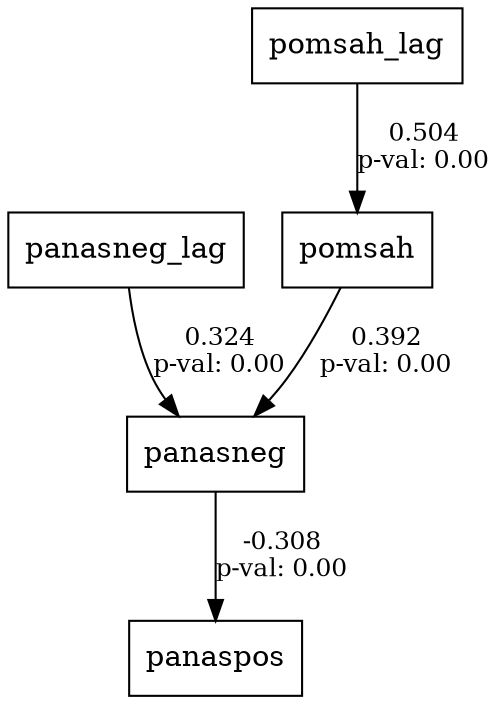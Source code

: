 digraph G {
	overlap=scale splines=true
	edge [fontsize=12]
	node [fillcolor="#cae6df" shape=circle style=filled]
	node [shape=box style=""]
	panaspos [label=panaspos]
	panasneg [label=panasneg]
	panasneg_lag [label=panasneg_lag]
	pomsah [label=pomsah]
	pomsah_lag [label=pomsah_lag]
	pomsah -> panasneg [label="0.392\np-val: 0.00"]
	panasneg_lag -> panasneg [label="0.324\np-val: 0.00"]
	pomsah_lag -> pomsah [label="0.504\np-val: 0.00"]
	panasneg -> panaspos [label="-0.308\np-val: 0.00"]
}

